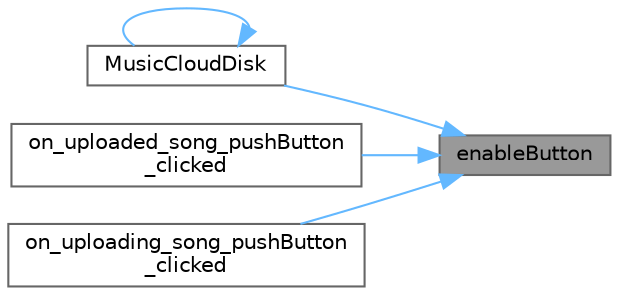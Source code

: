 digraph "enableButton"
{
 // LATEX_PDF_SIZE
  bgcolor="transparent";
  edge [fontname=Helvetica,fontsize=10,labelfontname=Helvetica,labelfontsize=10];
  node [fontname=Helvetica,fontsize=10,shape=box,height=0.2,width=0.4];
  rankdir="RL";
  Node1 [id="Node000001",label="enableButton",height=0.2,width=0.4,color="gray40", fillcolor="grey60", style="filled", fontcolor="black",tooltip="启用/禁用按钮"];
  Node1 -> Node2 [id="edge1_Node000001_Node000002",dir="back",color="steelblue1",style="solid",tooltip=" "];
  Node2 [id="Node000002",label="MusicCloudDisk",height=0.2,width=0.4,color="grey40", fillcolor="white", style="filled",URL="$class_music_cloud_disk.html#afa69b1618886c136af9ebb6e47d95468",tooltip="构造函数，初始化云端歌曲界面"];
  Node2 -> Node2 [id="edge2_Node000002_Node000002",dir="back",color="steelblue1",style="solid",tooltip=" "];
  Node1 -> Node3 [id="edge3_Node000001_Node000003",dir="back",color="steelblue1",style="solid",tooltip=" "];
  Node3 [id="Node000003",label="on_uploaded_song_pushButton\l_clicked",height=0.2,width=0.4,color="grey40", fillcolor="white", style="filled",URL="$class_music_cloud_disk.html#adbe25f6528e7e2b9c7c0ce463c2f93f7",tooltip="已上传歌曲按钮点击槽函数"];
  Node1 -> Node4 [id="edge4_Node000001_Node000004",dir="back",color="steelblue1",style="solid",tooltip=" "];
  Node4 [id="Node000004",label="on_uploading_song_pushButton\l_clicked",height=0.2,width=0.4,color="grey40", fillcolor="white", style="filled",URL="$class_music_cloud_disk.html#a79c01c972a4dc9704d1aa0c0f1597dc2",tooltip="正在上传歌曲按钮点击槽函数"];
}
